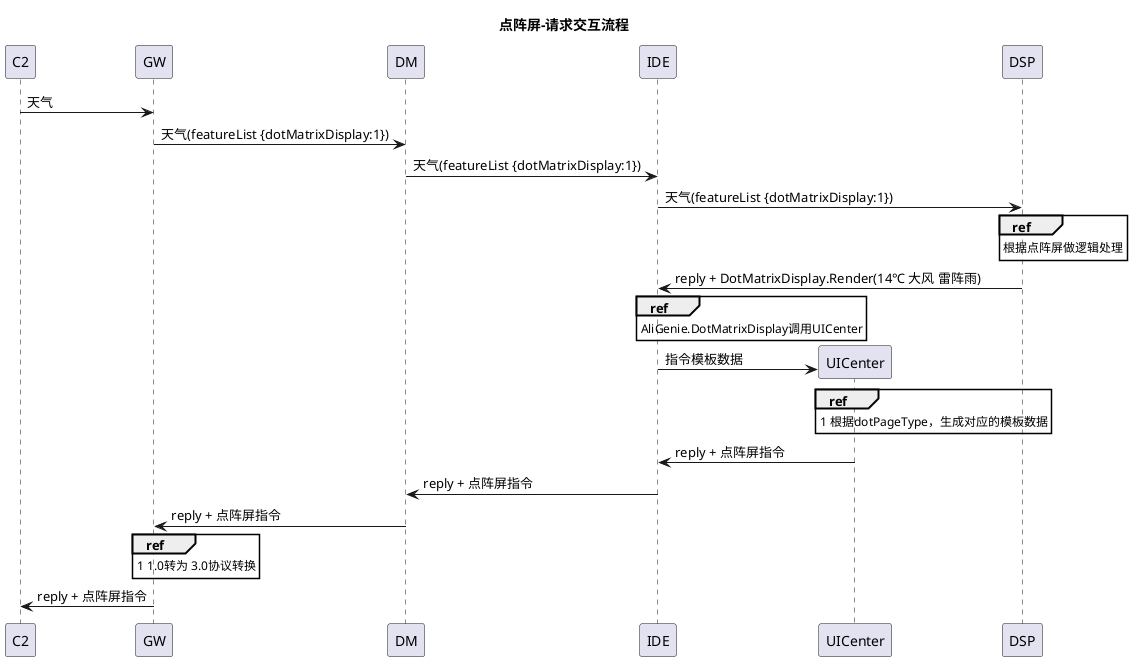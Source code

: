 @startuml
participant "C2" as X1 order 1
participant GW order 2
participant DM order 20
participant "IDE" as IDE order 30
participant "DSP" as Verify order 35
participant UICenter order 31
title : 点阵屏-请求交互流程
X1 -> GW:天气
GW -> DM:天气(featureList {dotMatrixDisplay:1})
DM -> IDE:天气(featureList {dotMatrixDisplay:1})
IDE -> Verify : 天气(featureList {dotMatrixDisplay:1})
ref over Verify
    根据点阵屏做逻辑处理
end ref
IDE <- Verify : reply + DotMatrixDisplay.Render(14℃ 大风 雷阵雨)
ref over IDE
    AliGenie.DotMatrixDisplay调用UICenter
end ref
create UICenter
IDE -> UICenter : 指令模板数据
ref over UICenter
    1 根据dotPageType，生成对应的模板数据
end ref
IDE <- UICenter : reply + 点阵屏指令
DM <- IDE : reply + 点阵屏指令
GW <- DM : reply + 点阵屏指令
ref over GW
    1 1.0转为 3.0协议转换
end ref
X1 <- GW : reply + 点阵屏指令
@enduml



@startuml
participant "C2" as X1 order 1
participant GW order 2
participant UICenter order 31
participant "推送" as Operation order 36
title : 点阵屏-推送交互流程
ref over Operation
    推送留言信息、推送运营活动
end ref
Operation -> UICenter : 指令 + renderData
Operation <- UICenter : 指令 + 渲染指令
GW <- Operation : 指令 + 渲染指令
X1 <- GW : 指令 + 渲染指令

@enduml
